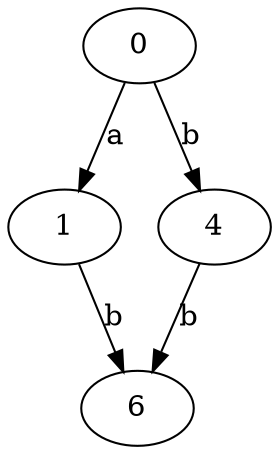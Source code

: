 strict digraph  {
1;
4;
6;
0;
1 -> 6  [label=b];
4 -> 6  [label=b];
0 -> 1  [label=a];
0 -> 4  [label=b];
}

